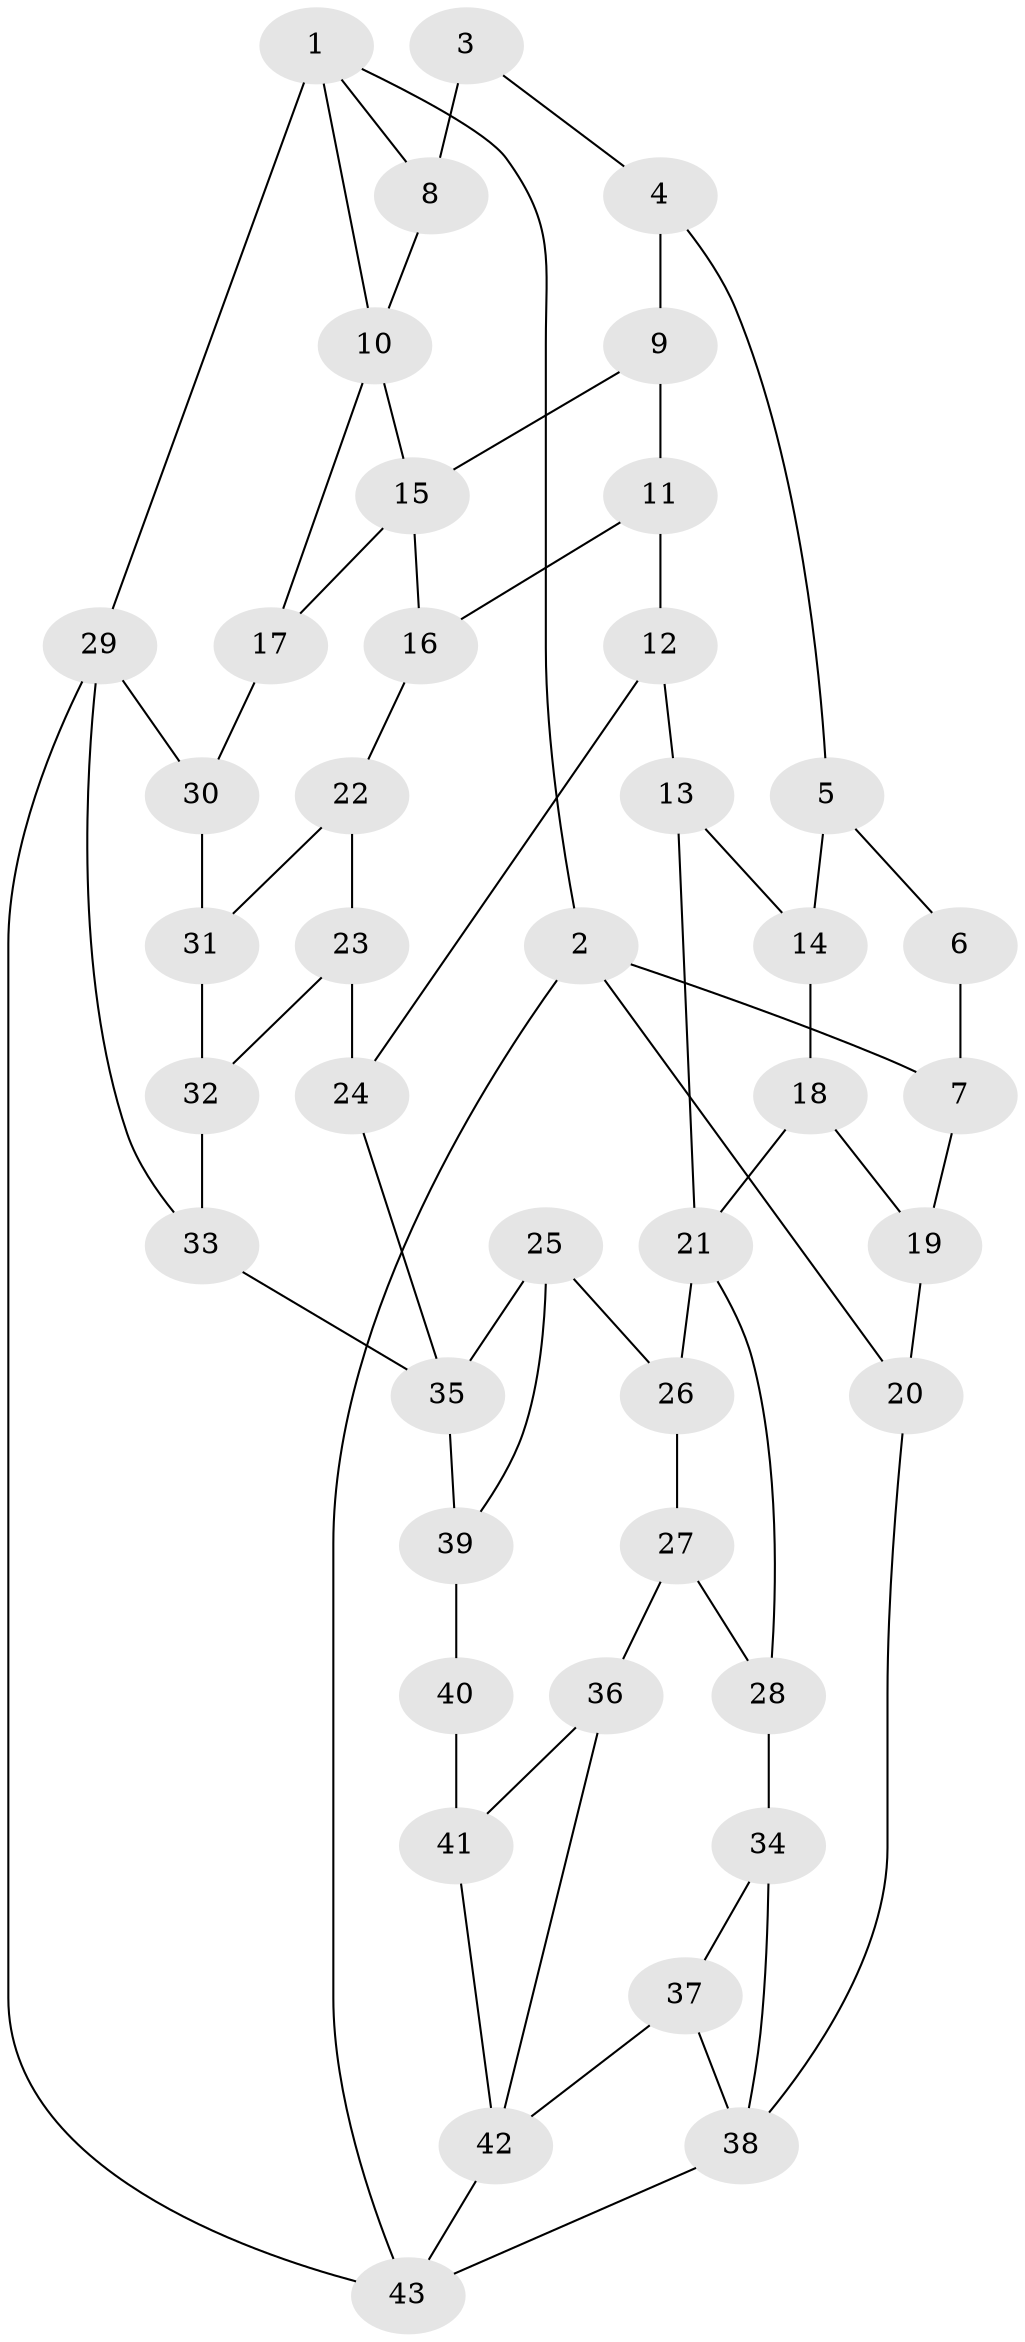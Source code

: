 // original degree distribution, {3: 0.03333333333333333, 6: 0.21666666666666667, 4: 0.25, 5: 0.5}
// Generated by graph-tools (version 1.1) at 2025/38/03/04/25 23:38:33]
// undirected, 43 vertices, 68 edges
graph export_dot {
  node [color=gray90,style=filled];
  1;
  2;
  3;
  4;
  5;
  6;
  7;
  8;
  9;
  10;
  11;
  12;
  13;
  14;
  15;
  16;
  17;
  18;
  19;
  20;
  21;
  22;
  23;
  24;
  25;
  26;
  27;
  28;
  29;
  30;
  31;
  32;
  33;
  34;
  35;
  36;
  37;
  38;
  39;
  40;
  41;
  42;
  43;
  1 -- 2 [weight=1.0];
  1 -- 8 [weight=1.0];
  1 -- 10 [weight=1.0];
  1 -- 29 [weight=1.0];
  2 -- 7 [weight=1.0];
  2 -- 20 [weight=1.0];
  2 -- 43 [weight=1.0];
  3 -- 4 [weight=1.0];
  3 -- 8 [weight=2.0];
  4 -- 5 [weight=1.0];
  4 -- 9 [weight=1.0];
  5 -- 6 [weight=1.0];
  5 -- 14 [weight=1.0];
  6 -- 7 [weight=2.0];
  7 -- 19 [weight=1.0];
  8 -- 10 [weight=1.0];
  9 -- 11 [weight=1.0];
  9 -- 15 [weight=1.0];
  10 -- 15 [weight=1.0];
  10 -- 17 [weight=1.0];
  11 -- 12 [weight=1.0];
  11 -- 16 [weight=1.0];
  12 -- 13 [weight=1.0];
  12 -- 24 [weight=1.0];
  13 -- 14 [weight=1.0];
  13 -- 21 [weight=1.0];
  14 -- 18 [weight=1.0];
  15 -- 16 [weight=1.0];
  15 -- 17 [weight=1.0];
  16 -- 22 [weight=1.0];
  17 -- 30 [weight=1.0];
  18 -- 19 [weight=1.0];
  18 -- 21 [weight=1.0];
  19 -- 20 [weight=1.0];
  20 -- 38 [weight=1.0];
  21 -- 26 [weight=1.0];
  21 -- 28 [weight=1.0];
  22 -- 23 [weight=1.0];
  22 -- 31 [weight=1.0];
  23 -- 24 [weight=1.0];
  23 -- 32 [weight=1.0];
  24 -- 35 [weight=1.0];
  25 -- 26 [weight=1.0];
  25 -- 35 [weight=1.0];
  25 -- 39 [weight=1.0];
  26 -- 27 [weight=1.0];
  27 -- 28 [weight=1.0];
  27 -- 36 [weight=1.0];
  28 -- 34 [weight=2.0];
  29 -- 30 [weight=1.0];
  29 -- 33 [weight=1.0];
  29 -- 43 [weight=1.0];
  30 -- 31 [weight=2.0];
  31 -- 32 [weight=1.0];
  32 -- 33 [weight=1.0];
  33 -- 35 [weight=1.0];
  34 -- 37 [weight=1.0];
  34 -- 38 [weight=1.0];
  35 -- 39 [weight=1.0];
  36 -- 41 [weight=1.0];
  36 -- 42 [weight=1.0];
  37 -- 38 [weight=1.0];
  37 -- 42 [weight=1.0];
  38 -- 43 [weight=1.0];
  39 -- 40 [weight=2.0];
  40 -- 41 [weight=2.0];
  41 -- 42 [weight=1.0];
  42 -- 43 [weight=1.0];
}
